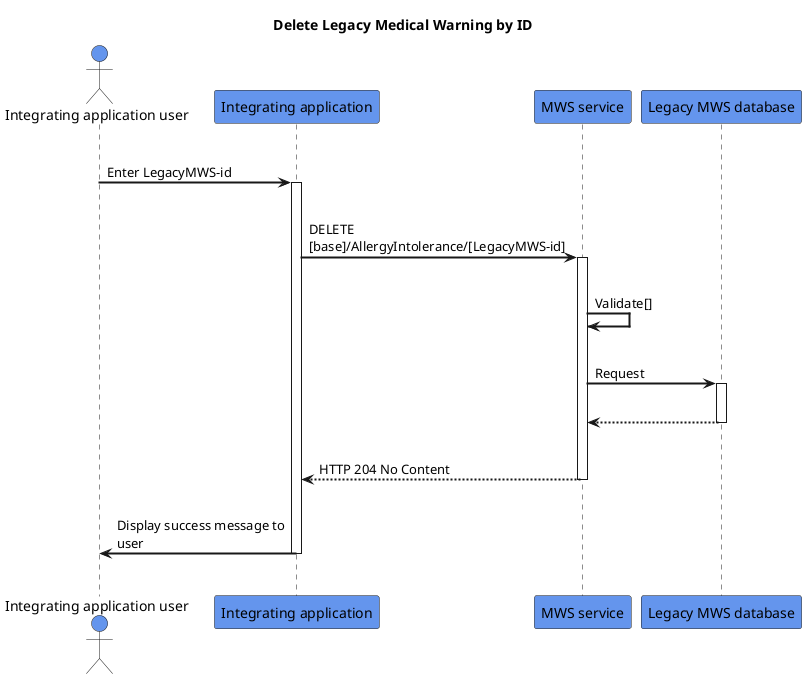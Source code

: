 @startuml
skinparam sequenceArrowThickness 2
skinparam roundcorner 5
skinparam maxmessagesize 180
skinparam sequenceParticipant bold
title Delete Legacy Medical Warning by ID
actor "Integrating application user" as User #CornflowerBlue
participant "Integrating application" as A #CornflowerBlue
participant "MWS service" as B #CornflowerBlue
participant "Legacy MWS database" as C #CornflowerBlue
|||
User -> A: Enter LegacyMWS-id
activate A
|||
A -> B: DELETE [base]/AllergyIntolerance/[LegacyMWS-id]
activate B
|||
B -> B: Validate[]
|||
B -> C: Request
activate C
|||
C -[dashed]-> B:  
deactivate C
|||
B -[dashed]-> A: HTTP 204 No Content 
deactivate B
|||
A -> User: Display success message to user
deactivate A
|||
@enduml
